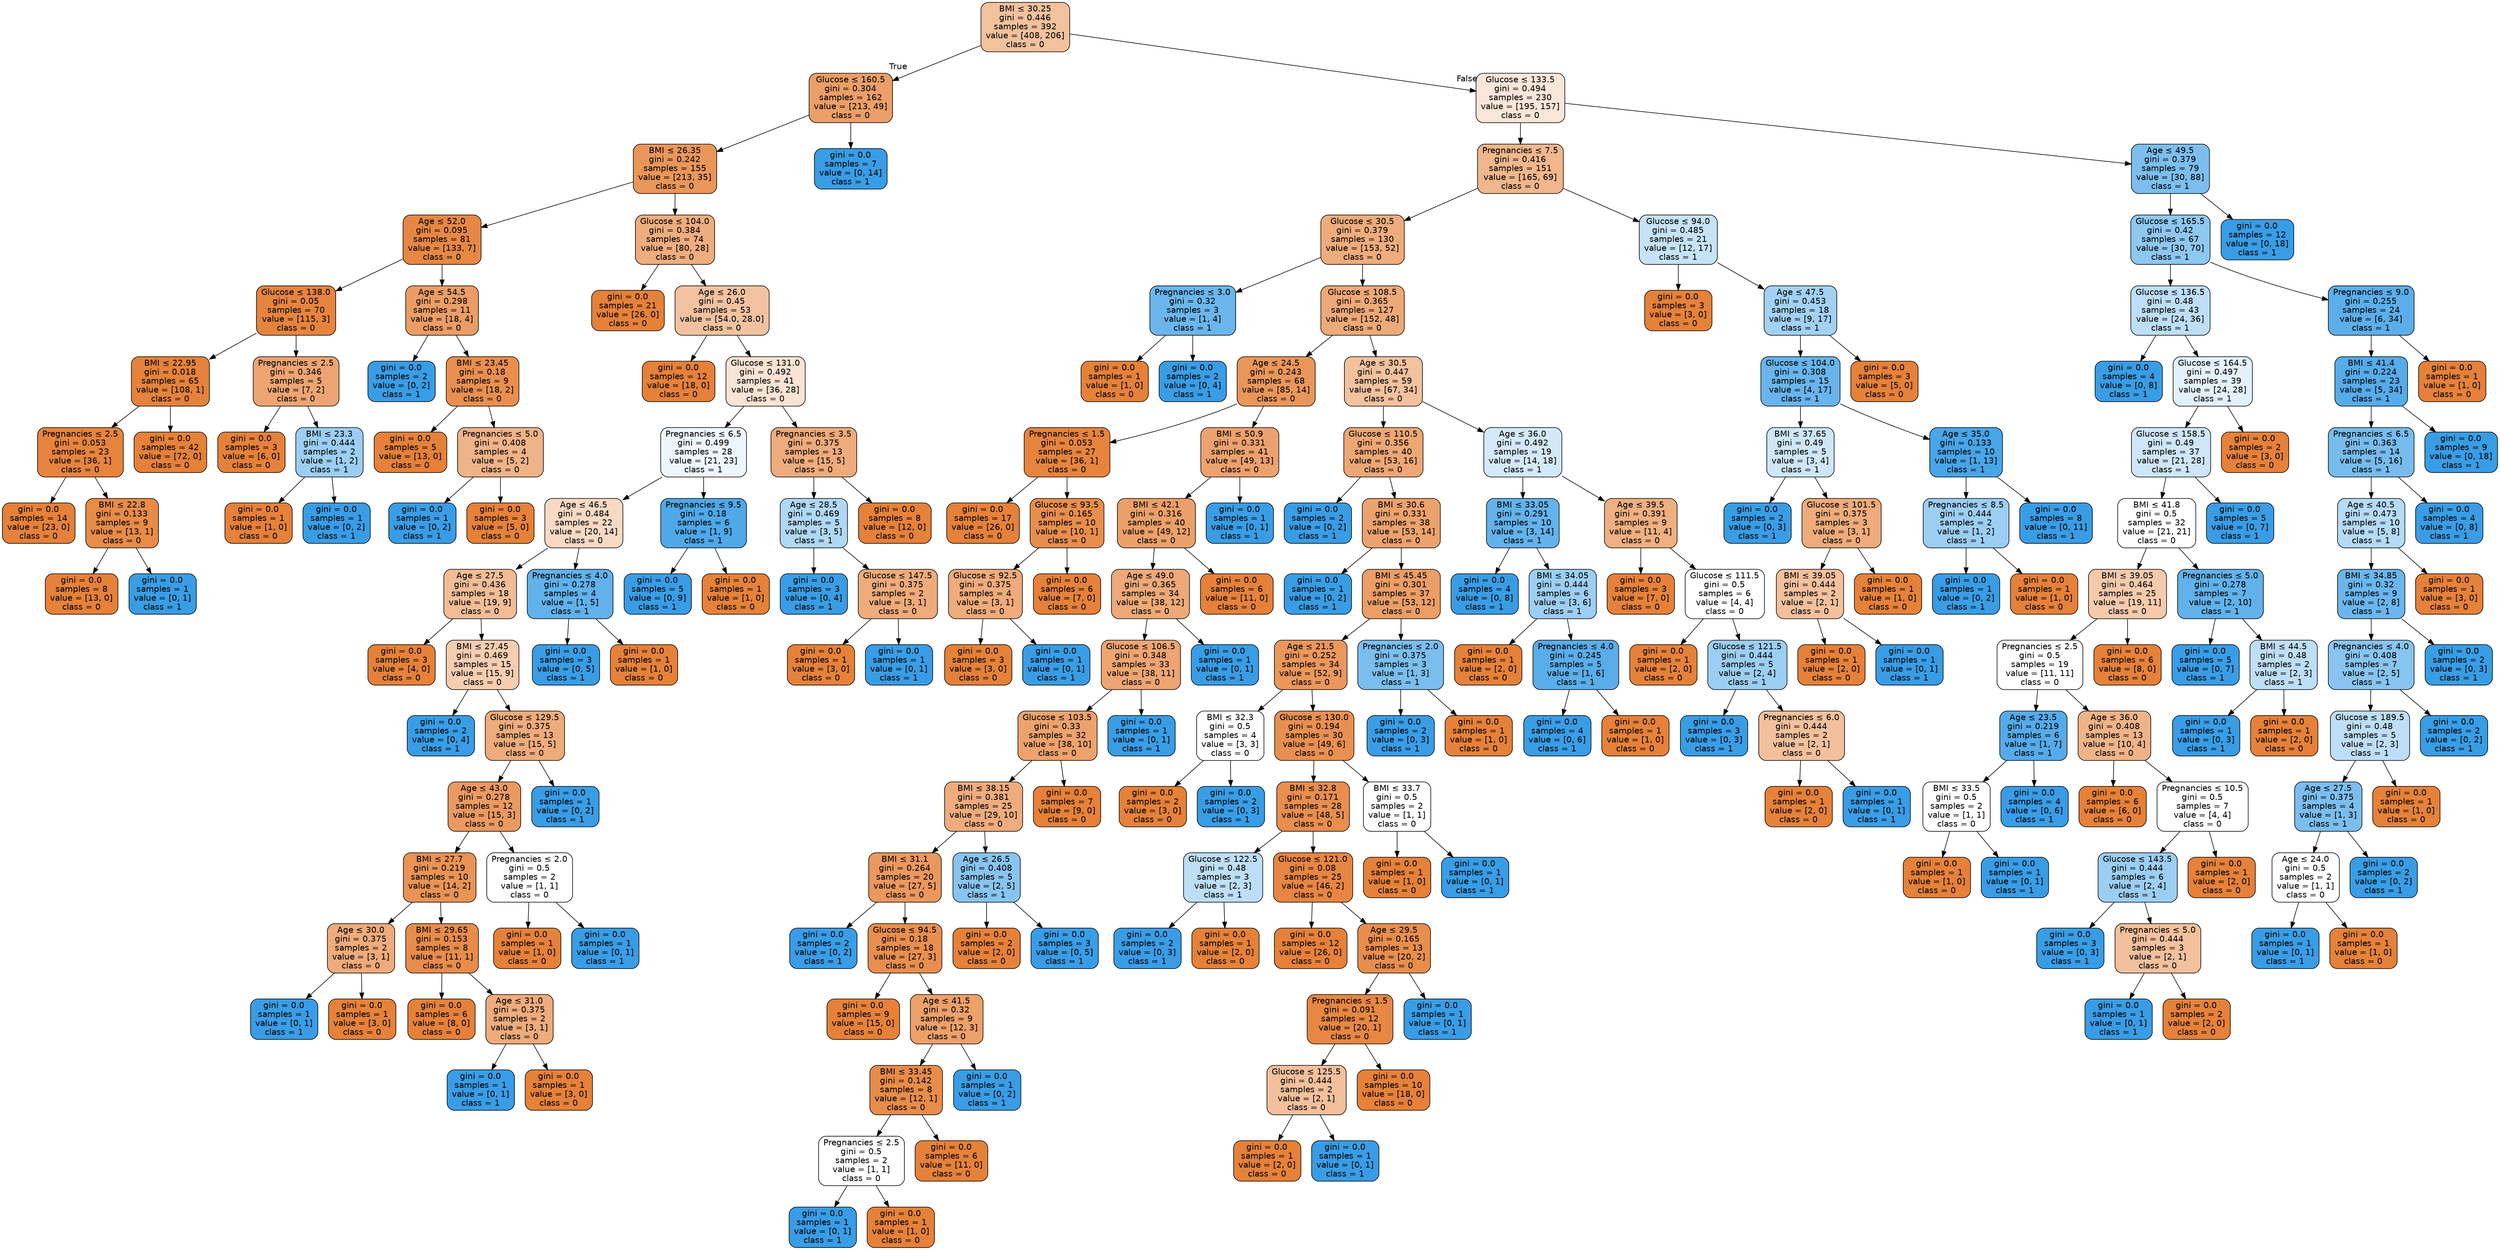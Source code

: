 digraph Tree {
node [shape=box, style="filled, rounded", color="black", fontname="helvetica"] ;
edge [fontname="helvetica"] ;
0 [label=<BMI &le; 30.25<br/>gini = 0.446<br/>samples = 392<br/>value = [408, 206]<br/>class = 0>, fillcolor="#f2c19d"] ;
1 [label=<Glucose &le; 160.5<br/>gini = 0.304<br/>samples = 162<br/>value = [213, 49]<br/>class = 0>, fillcolor="#eb9e67"] ;
0 -> 1 [labeldistance=2.5, labelangle=45, headlabel="True"] ;
2 [label=<BMI &le; 26.35<br/>gini = 0.242<br/>samples = 155<br/>value = [213, 35]<br/>class = 0>, fillcolor="#e9965a"] ;
1 -> 2 ;
3 [label=<Age &le; 52.0<br/>gini = 0.095<br/>samples = 81<br/>value = [133, 7]<br/>class = 0>, fillcolor="#e68843"] ;
2 -> 3 ;
4 [label=<Glucose &le; 138.0<br/>gini = 0.05<br/>samples = 70<br/>value = [115, 3]<br/>class = 0>, fillcolor="#e6843e"] ;
3 -> 4 ;
5 [label=<BMI &le; 22.95<br/>gini = 0.018<br/>samples = 65<br/>value = [108, 1]<br/>class = 0>, fillcolor="#e5823b"] ;
4 -> 5 ;
6 [label=<Pregnancies &le; 2.5<br/>gini = 0.053<br/>samples = 23<br/>value = [36, 1]<br/>class = 0>, fillcolor="#e6843e"] ;
5 -> 6 ;
7 [label=<gini = 0.0<br/>samples = 14<br/>value = [23, 0]<br/>class = 0>, fillcolor="#e58139"] ;
6 -> 7 ;
8 [label=<BMI &le; 22.8<br/>gini = 0.133<br/>samples = 9<br/>value = [13, 1]<br/>class = 0>, fillcolor="#e78b48"] ;
6 -> 8 ;
9 [label=<gini = 0.0<br/>samples = 8<br/>value = [13, 0]<br/>class = 0>, fillcolor="#e58139"] ;
8 -> 9 ;
10 [label=<gini = 0.0<br/>samples = 1<br/>value = [0, 1]<br/>class = 1>, fillcolor="#399de5"] ;
8 -> 10 ;
11 [label=<gini = 0.0<br/>samples = 42<br/>value = [72, 0]<br/>class = 0>, fillcolor="#e58139"] ;
5 -> 11 ;
12 [label=<Pregnancies &le; 2.5<br/>gini = 0.346<br/>samples = 5<br/>value = [7, 2]<br/>class = 0>, fillcolor="#eca572"] ;
4 -> 12 ;
13 [label=<gini = 0.0<br/>samples = 3<br/>value = [6, 0]<br/>class = 0>, fillcolor="#e58139"] ;
12 -> 13 ;
14 [label=<BMI &le; 23.3<br/>gini = 0.444<br/>samples = 2<br/>value = [1, 2]<br/>class = 1>, fillcolor="#9ccef2"] ;
12 -> 14 ;
15 [label=<gini = 0.0<br/>samples = 1<br/>value = [1, 0]<br/>class = 0>, fillcolor="#e58139"] ;
14 -> 15 ;
16 [label=<gini = 0.0<br/>samples = 1<br/>value = [0, 2]<br/>class = 1>, fillcolor="#399de5"] ;
14 -> 16 ;
17 [label=<Age &le; 54.5<br/>gini = 0.298<br/>samples = 11<br/>value = [18, 4]<br/>class = 0>, fillcolor="#eb9d65"] ;
3 -> 17 ;
18 [label=<gini = 0.0<br/>samples = 2<br/>value = [0, 2]<br/>class = 1>, fillcolor="#399de5"] ;
17 -> 18 ;
19 [label=<BMI &le; 23.45<br/>gini = 0.18<br/>samples = 9<br/>value = [18, 2]<br/>class = 0>, fillcolor="#e88f4f"] ;
17 -> 19 ;
20 [label=<gini = 0.0<br/>samples = 5<br/>value = [13, 0]<br/>class = 0>, fillcolor="#e58139"] ;
19 -> 20 ;
21 [label=<Pregnancies &le; 5.0<br/>gini = 0.408<br/>samples = 4<br/>value = [5, 2]<br/>class = 0>, fillcolor="#efb388"] ;
19 -> 21 ;
22 [label=<gini = 0.0<br/>samples = 1<br/>value = [0, 2]<br/>class = 1>, fillcolor="#399de5"] ;
21 -> 22 ;
23 [label=<gini = 0.0<br/>samples = 3<br/>value = [5, 0]<br/>class = 0>, fillcolor="#e58139"] ;
21 -> 23 ;
24 [label=<Glucose &le; 104.0<br/>gini = 0.384<br/>samples = 74<br/>value = [80, 28]<br/>class = 0>, fillcolor="#eead7e"] ;
2 -> 24 ;
25 [label=<gini = 0.0<br/>samples = 21<br/>value = [26, 0]<br/>class = 0>, fillcolor="#e58139"] ;
24 -> 25 ;
26 [label=<Age &le; 26.0<br/>gini = 0.45<br/>samples = 53<br/>value = [54.0, 28.0]<br/>class = 0>, fillcolor="#f2c2a0"] ;
24 -> 26 ;
27 [label=<gini = 0.0<br/>samples = 12<br/>value = [18, 0]<br/>class = 0>, fillcolor="#e58139"] ;
26 -> 27 ;
28 [label=<Glucose &le; 131.0<br/>gini = 0.492<br/>samples = 41<br/>value = [36, 28]<br/>class = 0>, fillcolor="#f9e3d3"] ;
26 -> 28 ;
29 [label=<Pregnancies &le; 6.5<br/>gini = 0.499<br/>samples = 28<br/>value = [21, 23]<br/>class = 1>, fillcolor="#eef6fd"] ;
28 -> 29 ;
30 [label=<Age &le; 46.5<br/>gini = 0.484<br/>samples = 22<br/>value = [20, 14]<br/>class = 0>, fillcolor="#f7d9c4"] ;
29 -> 30 ;
31 [label=<Age &le; 27.5<br/>gini = 0.436<br/>samples = 18<br/>value = [19, 9]<br/>class = 0>, fillcolor="#f1bd97"] ;
30 -> 31 ;
32 [label=<gini = 0.0<br/>samples = 3<br/>value = [4, 0]<br/>class = 0>, fillcolor="#e58139"] ;
31 -> 32 ;
33 [label=<BMI &le; 27.45<br/>gini = 0.469<br/>samples = 15<br/>value = [15, 9]<br/>class = 0>, fillcolor="#f5cdb0"] ;
31 -> 33 ;
34 [label=<gini = 0.0<br/>samples = 2<br/>value = [0, 4]<br/>class = 1>, fillcolor="#399de5"] ;
33 -> 34 ;
35 [label=<Glucose &le; 129.5<br/>gini = 0.375<br/>samples = 13<br/>value = [15, 5]<br/>class = 0>, fillcolor="#eeab7b"] ;
33 -> 35 ;
36 [label=<Age &le; 43.0<br/>gini = 0.278<br/>samples = 12<br/>value = [15, 3]<br/>class = 0>, fillcolor="#ea9a61"] ;
35 -> 36 ;
37 [label=<BMI &le; 27.7<br/>gini = 0.219<br/>samples = 10<br/>value = [14, 2]<br/>class = 0>, fillcolor="#e99355"] ;
36 -> 37 ;
38 [label=<Age &le; 30.0<br/>gini = 0.375<br/>samples = 2<br/>value = [3, 1]<br/>class = 0>, fillcolor="#eeab7b"] ;
37 -> 38 ;
39 [label=<gini = 0.0<br/>samples = 1<br/>value = [0, 1]<br/>class = 1>, fillcolor="#399de5"] ;
38 -> 39 ;
40 [label=<gini = 0.0<br/>samples = 1<br/>value = [3, 0]<br/>class = 0>, fillcolor="#e58139"] ;
38 -> 40 ;
41 [label=<BMI &le; 29.65<br/>gini = 0.153<br/>samples = 8<br/>value = [11, 1]<br/>class = 0>, fillcolor="#e78c4b"] ;
37 -> 41 ;
42 [label=<gini = 0.0<br/>samples = 6<br/>value = [8, 0]<br/>class = 0>, fillcolor="#e58139"] ;
41 -> 42 ;
43 [label=<Age &le; 31.0<br/>gini = 0.375<br/>samples = 2<br/>value = [3, 1]<br/>class = 0>, fillcolor="#eeab7b"] ;
41 -> 43 ;
44 [label=<gini = 0.0<br/>samples = 1<br/>value = [0, 1]<br/>class = 1>, fillcolor="#399de5"] ;
43 -> 44 ;
45 [label=<gini = 0.0<br/>samples = 1<br/>value = [3, 0]<br/>class = 0>, fillcolor="#e58139"] ;
43 -> 45 ;
46 [label=<Pregnancies &le; 2.0<br/>gini = 0.5<br/>samples = 2<br/>value = [1, 1]<br/>class = 0>, fillcolor="#ffffff"] ;
36 -> 46 ;
47 [label=<gini = 0.0<br/>samples = 1<br/>value = [1, 0]<br/>class = 0>, fillcolor="#e58139"] ;
46 -> 47 ;
48 [label=<gini = 0.0<br/>samples = 1<br/>value = [0, 1]<br/>class = 1>, fillcolor="#399de5"] ;
46 -> 48 ;
49 [label=<gini = 0.0<br/>samples = 1<br/>value = [0, 2]<br/>class = 1>, fillcolor="#399de5"] ;
35 -> 49 ;
50 [label=<Pregnancies &le; 4.0<br/>gini = 0.278<br/>samples = 4<br/>value = [1, 5]<br/>class = 1>, fillcolor="#61b1ea"] ;
30 -> 50 ;
51 [label=<gini = 0.0<br/>samples = 3<br/>value = [0, 5]<br/>class = 1>, fillcolor="#399de5"] ;
50 -> 51 ;
52 [label=<gini = 0.0<br/>samples = 1<br/>value = [1, 0]<br/>class = 0>, fillcolor="#e58139"] ;
50 -> 52 ;
53 [label=<Pregnancies &le; 9.5<br/>gini = 0.18<br/>samples = 6<br/>value = [1, 9]<br/>class = 1>, fillcolor="#4fa8e8"] ;
29 -> 53 ;
54 [label=<gini = 0.0<br/>samples = 5<br/>value = [0, 9]<br/>class = 1>, fillcolor="#399de5"] ;
53 -> 54 ;
55 [label=<gini = 0.0<br/>samples = 1<br/>value = [1, 0]<br/>class = 0>, fillcolor="#e58139"] ;
53 -> 55 ;
56 [label=<Pregnancies &le; 3.5<br/>gini = 0.375<br/>samples = 13<br/>value = [15, 5]<br/>class = 0>, fillcolor="#eeab7b"] ;
28 -> 56 ;
57 [label=<Age &le; 28.5<br/>gini = 0.469<br/>samples = 5<br/>value = [3, 5]<br/>class = 1>, fillcolor="#b0d8f5"] ;
56 -> 57 ;
58 [label=<gini = 0.0<br/>samples = 3<br/>value = [0, 4]<br/>class = 1>, fillcolor="#399de5"] ;
57 -> 58 ;
59 [label=<Glucose &le; 147.5<br/>gini = 0.375<br/>samples = 2<br/>value = [3, 1]<br/>class = 0>, fillcolor="#eeab7b"] ;
57 -> 59 ;
60 [label=<gini = 0.0<br/>samples = 1<br/>value = [3, 0]<br/>class = 0>, fillcolor="#e58139"] ;
59 -> 60 ;
61 [label=<gini = 0.0<br/>samples = 1<br/>value = [0, 1]<br/>class = 1>, fillcolor="#399de5"] ;
59 -> 61 ;
62 [label=<gini = 0.0<br/>samples = 8<br/>value = [12, 0]<br/>class = 0>, fillcolor="#e58139"] ;
56 -> 62 ;
63 [label=<gini = 0.0<br/>samples = 7<br/>value = [0, 14]<br/>class = 1>, fillcolor="#399de5"] ;
1 -> 63 ;
64 [label=<Glucose &le; 133.5<br/>gini = 0.494<br/>samples = 230<br/>value = [195, 157]<br/>class = 0>, fillcolor="#fae6d8"] ;
0 -> 64 [labeldistance=2.5, labelangle=-45, headlabel="False"] ;
65 [label=<Pregnancies &le; 7.5<br/>gini = 0.416<br/>samples = 151<br/>value = [165, 69]<br/>class = 0>, fillcolor="#f0b68c"] ;
64 -> 65 ;
66 [label=<Glucose &le; 30.5<br/>gini = 0.379<br/>samples = 130<br/>value = [153, 52]<br/>class = 0>, fillcolor="#eeac7c"] ;
65 -> 66 ;
67 [label=<Pregnancies &le; 3.0<br/>gini = 0.32<br/>samples = 3<br/>value = [1, 4]<br/>class = 1>, fillcolor="#6ab6ec"] ;
66 -> 67 ;
68 [label=<gini = 0.0<br/>samples = 1<br/>value = [1, 0]<br/>class = 0>, fillcolor="#e58139"] ;
67 -> 68 ;
69 [label=<gini = 0.0<br/>samples = 2<br/>value = [0, 4]<br/>class = 1>, fillcolor="#399de5"] ;
67 -> 69 ;
70 [label=<Glucose &le; 108.5<br/>gini = 0.365<br/>samples = 127<br/>value = [152, 48]<br/>class = 0>, fillcolor="#eda978"] ;
66 -> 70 ;
71 [label=<Age &le; 24.5<br/>gini = 0.243<br/>samples = 68<br/>value = [85, 14]<br/>class = 0>, fillcolor="#e9965a"] ;
70 -> 71 ;
72 [label=<Pregnancies &le; 1.5<br/>gini = 0.053<br/>samples = 27<br/>value = [36, 1]<br/>class = 0>, fillcolor="#e6843e"] ;
71 -> 72 ;
73 [label=<gini = 0.0<br/>samples = 17<br/>value = [26, 0]<br/>class = 0>, fillcolor="#e58139"] ;
72 -> 73 ;
74 [label=<Glucose &le; 93.5<br/>gini = 0.165<br/>samples = 10<br/>value = [10, 1]<br/>class = 0>, fillcolor="#e88e4d"] ;
72 -> 74 ;
75 [label=<Glucose &le; 92.5<br/>gini = 0.375<br/>samples = 4<br/>value = [3, 1]<br/>class = 0>, fillcolor="#eeab7b"] ;
74 -> 75 ;
76 [label=<gini = 0.0<br/>samples = 3<br/>value = [3, 0]<br/>class = 0>, fillcolor="#e58139"] ;
75 -> 76 ;
77 [label=<gini = 0.0<br/>samples = 1<br/>value = [0, 1]<br/>class = 1>, fillcolor="#399de5"] ;
75 -> 77 ;
78 [label=<gini = 0.0<br/>samples = 6<br/>value = [7, 0]<br/>class = 0>, fillcolor="#e58139"] ;
74 -> 78 ;
79 [label=<BMI &le; 50.9<br/>gini = 0.331<br/>samples = 41<br/>value = [49, 13]<br/>class = 0>, fillcolor="#eca26e"] ;
71 -> 79 ;
80 [label=<BMI &le; 42.1<br/>gini = 0.316<br/>samples = 40<br/>value = [49, 12]<br/>class = 0>, fillcolor="#eba069"] ;
79 -> 80 ;
81 [label=<Age &le; 49.0<br/>gini = 0.365<br/>samples = 34<br/>value = [38, 12]<br/>class = 0>, fillcolor="#eda978"] ;
80 -> 81 ;
82 [label=<Glucose &le; 106.5<br/>gini = 0.348<br/>samples = 33<br/>value = [38, 11]<br/>class = 0>, fillcolor="#eda572"] ;
81 -> 82 ;
83 [label=<Glucose &le; 103.5<br/>gini = 0.33<br/>samples = 32<br/>value = [38, 10]<br/>class = 0>, fillcolor="#eca26d"] ;
82 -> 83 ;
84 [label=<BMI &le; 38.15<br/>gini = 0.381<br/>samples = 25<br/>value = [29, 10]<br/>class = 0>, fillcolor="#eeac7d"] ;
83 -> 84 ;
85 [label=<BMI &le; 31.1<br/>gini = 0.264<br/>samples = 20<br/>value = [27, 5]<br/>class = 0>, fillcolor="#ea985e"] ;
84 -> 85 ;
86 [label=<gini = 0.0<br/>samples = 2<br/>value = [0, 2]<br/>class = 1>, fillcolor="#399de5"] ;
85 -> 86 ;
87 [label=<Glucose &le; 94.5<br/>gini = 0.18<br/>samples = 18<br/>value = [27, 3]<br/>class = 0>, fillcolor="#e88f4f"] ;
85 -> 87 ;
88 [label=<gini = 0.0<br/>samples = 9<br/>value = [15, 0]<br/>class = 0>, fillcolor="#e58139"] ;
87 -> 88 ;
89 [label=<Age &le; 41.5<br/>gini = 0.32<br/>samples = 9<br/>value = [12, 3]<br/>class = 0>, fillcolor="#eca06a"] ;
87 -> 89 ;
90 [label=<BMI &le; 33.45<br/>gini = 0.142<br/>samples = 8<br/>value = [12, 1]<br/>class = 0>, fillcolor="#e78c49"] ;
89 -> 90 ;
91 [label=<Pregnancies &le; 2.5<br/>gini = 0.5<br/>samples = 2<br/>value = [1, 1]<br/>class = 0>, fillcolor="#ffffff"] ;
90 -> 91 ;
92 [label=<gini = 0.0<br/>samples = 1<br/>value = [0, 1]<br/>class = 1>, fillcolor="#399de5"] ;
91 -> 92 ;
93 [label=<gini = 0.0<br/>samples = 1<br/>value = [1, 0]<br/>class = 0>, fillcolor="#e58139"] ;
91 -> 93 ;
94 [label=<gini = 0.0<br/>samples = 6<br/>value = [11, 0]<br/>class = 0>, fillcolor="#e58139"] ;
90 -> 94 ;
95 [label=<gini = 0.0<br/>samples = 1<br/>value = [0, 2]<br/>class = 1>, fillcolor="#399de5"] ;
89 -> 95 ;
96 [label=<Age &le; 26.5<br/>gini = 0.408<br/>samples = 5<br/>value = [2, 5]<br/>class = 1>, fillcolor="#88c4ef"] ;
84 -> 96 ;
97 [label=<gini = 0.0<br/>samples = 2<br/>value = [2, 0]<br/>class = 0>, fillcolor="#e58139"] ;
96 -> 97 ;
98 [label=<gini = 0.0<br/>samples = 3<br/>value = [0, 5]<br/>class = 1>, fillcolor="#399de5"] ;
96 -> 98 ;
99 [label=<gini = 0.0<br/>samples = 7<br/>value = [9, 0]<br/>class = 0>, fillcolor="#e58139"] ;
83 -> 99 ;
100 [label=<gini = 0.0<br/>samples = 1<br/>value = [0, 1]<br/>class = 1>, fillcolor="#399de5"] ;
82 -> 100 ;
101 [label=<gini = 0.0<br/>samples = 1<br/>value = [0, 1]<br/>class = 1>, fillcolor="#399de5"] ;
81 -> 101 ;
102 [label=<gini = 0.0<br/>samples = 6<br/>value = [11, 0]<br/>class = 0>, fillcolor="#e58139"] ;
80 -> 102 ;
103 [label=<gini = 0.0<br/>samples = 1<br/>value = [0, 1]<br/>class = 1>, fillcolor="#399de5"] ;
79 -> 103 ;
104 [label=<Age &le; 30.5<br/>gini = 0.447<br/>samples = 59<br/>value = [67, 34]<br/>class = 0>, fillcolor="#f2c19d"] ;
70 -> 104 ;
105 [label=<Glucose &le; 110.5<br/>gini = 0.356<br/>samples = 40<br/>value = [53, 16]<br/>class = 0>, fillcolor="#eda775"] ;
104 -> 105 ;
106 [label=<gini = 0.0<br/>samples = 2<br/>value = [0, 2]<br/>class = 1>, fillcolor="#399de5"] ;
105 -> 106 ;
107 [label=<BMI &le; 30.6<br/>gini = 0.331<br/>samples = 38<br/>value = [53, 14]<br/>class = 0>, fillcolor="#eca26d"] ;
105 -> 107 ;
108 [label=<gini = 0.0<br/>samples = 1<br/>value = [0, 2]<br/>class = 1>, fillcolor="#399de5"] ;
107 -> 108 ;
109 [label=<BMI &le; 45.45<br/>gini = 0.301<br/>samples = 37<br/>value = [53, 12]<br/>class = 0>, fillcolor="#eb9e66"] ;
107 -> 109 ;
110 [label=<Age &le; 21.5<br/>gini = 0.252<br/>samples = 34<br/>value = [52, 9]<br/>class = 0>, fillcolor="#ea975b"] ;
109 -> 110 ;
111 [label=<BMI &le; 32.3<br/>gini = 0.5<br/>samples = 4<br/>value = [3, 3]<br/>class = 0>, fillcolor="#ffffff"] ;
110 -> 111 ;
112 [label=<gini = 0.0<br/>samples = 2<br/>value = [3, 0]<br/>class = 0>, fillcolor="#e58139"] ;
111 -> 112 ;
113 [label=<gini = 0.0<br/>samples = 2<br/>value = [0, 3]<br/>class = 1>, fillcolor="#399de5"] ;
111 -> 113 ;
114 [label=<Glucose &le; 130.0<br/>gini = 0.194<br/>samples = 30<br/>value = [49, 6]<br/>class = 0>, fillcolor="#e89051"] ;
110 -> 114 ;
115 [label=<BMI &le; 32.8<br/>gini = 0.171<br/>samples = 28<br/>value = [48, 5]<br/>class = 0>, fillcolor="#e88e4e"] ;
114 -> 115 ;
116 [label=<Glucose &le; 122.5<br/>gini = 0.48<br/>samples = 3<br/>value = [2, 3]<br/>class = 1>, fillcolor="#bddef6"] ;
115 -> 116 ;
117 [label=<gini = 0.0<br/>samples = 2<br/>value = [0, 3]<br/>class = 1>, fillcolor="#399de5"] ;
116 -> 117 ;
118 [label=<gini = 0.0<br/>samples = 1<br/>value = [2, 0]<br/>class = 0>, fillcolor="#e58139"] ;
116 -> 118 ;
119 [label=<Glucose &le; 121.0<br/>gini = 0.08<br/>samples = 25<br/>value = [46, 2]<br/>class = 0>, fillcolor="#e68642"] ;
115 -> 119 ;
120 [label=<gini = 0.0<br/>samples = 12<br/>value = [26, 0]<br/>class = 0>, fillcolor="#e58139"] ;
119 -> 120 ;
121 [label=<Age &le; 29.5<br/>gini = 0.165<br/>samples = 13<br/>value = [20, 2]<br/>class = 0>, fillcolor="#e88e4d"] ;
119 -> 121 ;
122 [label=<Pregnancies &le; 1.5<br/>gini = 0.091<br/>samples = 12<br/>value = [20, 1]<br/>class = 0>, fillcolor="#e68743"] ;
121 -> 122 ;
123 [label=<Glucose &le; 125.5<br/>gini = 0.444<br/>samples = 2<br/>value = [2, 1]<br/>class = 0>, fillcolor="#f2c09c"] ;
122 -> 123 ;
124 [label=<gini = 0.0<br/>samples = 1<br/>value = [2, 0]<br/>class = 0>, fillcolor="#e58139"] ;
123 -> 124 ;
125 [label=<gini = 0.0<br/>samples = 1<br/>value = [0, 1]<br/>class = 1>, fillcolor="#399de5"] ;
123 -> 125 ;
126 [label=<gini = 0.0<br/>samples = 10<br/>value = [18, 0]<br/>class = 0>, fillcolor="#e58139"] ;
122 -> 126 ;
127 [label=<gini = 0.0<br/>samples = 1<br/>value = [0, 1]<br/>class = 1>, fillcolor="#399de5"] ;
121 -> 127 ;
128 [label=<BMI &le; 33.7<br/>gini = 0.5<br/>samples = 2<br/>value = [1, 1]<br/>class = 0>, fillcolor="#ffffff"] ;
114 -> 128 ;
129 [label=<gini = 0.0<br/>samples = 1<br/>value = [1, 0]<br/>class = 0>, fillcolor="#e58139"] ;
128 -> 129 ;
130 [label=<gini = 0.0<br/>samples = 1<br/>value = [0, 1]<br/>class = 1>, fillcolor="#399de5"] ;
128 -> 130 ;
131 [label=<Pregnancies &le; 2.0<br/>gini = 0.375<br/>samples = 3<br/>value = [1, 3]<br/>class = 1>, fillcolor="#7bbeee"] ;
109 -> 131 ;
132 [label=<gini = 0.0<br/>samples = 2<br/>value = [0, 3]<br/>class = 1>, fillcolor="#399de5"] ;
131 -> 132 ;
133 [label=<gini = 0.0<br/>samples = 1<br/>value = [1, 0]<br/>class = 0>, fillcolor="#e58139"] ;
131 -> 133 ;
134 [label=<Age &le; 36.0<br/>gini = 0.492<br/>samples = 19<br/>value = [14, 18]<br/>class = 1>, fillcolor="#d3e9f9"] ;
104 -> 134 ;
135 [label=<BMI &le; 33.05<br/>gini = 0.291<br/>samples = 10<br/>value = [3, 14]<br/>class = 1>, fillcolor="#63b2eb"] ;
134 -> 135 ;
136 [label=<gini = 0.0<br/>samples = 4<br/>value = [0, 8]<br/>class = 1>, fillcolor="#399de5"] ;
135 -> 136 ;
137 [label=<BMI &le; 34.05<br/>gini = 0.444<br/>samples = 6<br/>value = [3, 6]<br/>class = 1>, fillcolor="#9ccef2"] ;
135 -> 137 ;
138 [label=<gini = 0.0<br/>samples = 1<br/>value = [2, 0]<br/>class = 0>, fillcolor="#e58139"] ;
137 -> 138 ;
139 [label=<Pregnancies &le; 4.0<br/>gini = 0.245<br/>samples = 5<br/>value = [1, 6]<br/>class = 1>, fillcolor="#5aade9"] ;
137 -> 139 ;
140 [label=<gini = 0.0<br/>samples = 4<br/>value = [0, 6]<br/>class = 1>, fillcolor="#399de5"] ;
139 -> 140 ;
141 [label=<gini = 0.0<br/>samples = 1<br/>value = [1, 0]<br/>class = 0>, fillcolor="#e58139"] ;
139 -> 141 ;
142 [label=<Age &le; 39.5<br/>gini = 0.391<br/>samples = 9<br/>value = [11, 4]<br/>class = 0>, fillcolor="#eeaf81"] ;
134 -> 142 ;
143 [label=<gini = 0.0<br/>samples = 3<br/>value = [7, 0]<br/>class = 0>, fillcolor="#e58139"] ;
142 -> 143 ;
144 [label=<Glucose &le; 111.5<br/>gini = 0.5<br/>samples = 6<br/>value = [4, 4]<br/>class = 0>, fillcolor="#ffffff"] ;
142 -> 144 ;
145 [label=<gini = 0.0<br/>samples = 1<br/>value = [2, 0]<br/>class = 0>, fillcolor="#e58139"] ;
144 -> 145 ;
146 [label=<Glucose &le; 121.5<br/>gini = 0.444<br/>samples = 5<br/>value = [2, 4]<br/>class = 1>, fillcolor="#9ccef2"] ;
144 -> 146 ;
147 [label=<gini = 0.0<br/>samples = 3<br/>value = [0, 3]<br/>class = 1>, fillcolor="#399de5"] ;
146 -> 147 ;
148 [label=<Pregnancies &le; 6.0<br/>gini = 0.444<br/>samples = 2<br/>value = [2, 1]<br/>class = 0>, fillcolor="#f2c09c"] ;
146 -> 148 ;
149 [label=<gini = 0.0<br/>samples = 1<br/>value = [2, 0]<br/>class = 0>, fillcolor="#e58139"] ;
148 -> 149 ;
150 [label=<gini = 0.0<br/>samples = 1<br/>value = [0, 1]<br/>class = 1>, fillcolor="#399de5"] ;
148 -> 150 ;
151 [label=<Glucose &le; 94.0<br/>gini = 0.485<br/>samples = 21<br/>value = [12, 17]<br/>class = 1>, fillcolor="#c5e2f7"] ;
65 -> 151 ;
152 [label=<gini = 0.0<br/>samples = 3<br/>value = [3, 0]<br/>class = 0>, fillcolor="#e58139"] ;
151 -> 152 ;
153 [label=<Age &le; 47.5<br/>gini = 0.453<br/>samples = 18<br/>value = [9, 17]<br/>class = 1>, fillcolor="#a2d1f3"] ;
151 -> 153 ;
154 [label=<Glucose &le; 104.0<br/>gini = 0.308<br/>samples = 15<br/>value = [4, 17]<br/>class = 1>, fillcolor="#68b4eb"] ;
153 -> 154 ;
155 [label=<BMI &le; 37.65<br/>gini = 0.49<br/>samples = 5<br/>value = [3, 4]<br/>class = 1>, fillcolor="#cee6f8"] ;
154 -> 155 ;
156 [label=<gini = 0.0<br/>samples = 2<br/>value = [0, 3]<br/>class = 1>, fillcolor="#399de5"] ;
155 -> 156 ;
157 [label=<Glucose &le; 101.5<br/>gini = 0.375<br/>samples = 3<br/>value = [3, 1]<br/>class = 0>, fillcolor="#eeab7b"] ;
155 -> 157 ;
158 [label=<BMI &le; 39.05<br/>gini = 0.444<br/>samples = 2<br/>value = [2, 1]<br/>class = 0>, fillcolor="#f2c09c"] ;
157 -> 158 ;
159 [label=<gini = 0.0<br/>samples = 1<br/>value = [2, 0]<br/>class = 0>, fillcolor="#e58139"] ;
158 -> 159 ;
160 [label=<gini = 0.0<br/>samples = 1<br/>value = [0, 1]<br/>class = 1>, fillcolor="#399de5"] ;
158 -> 160 ;
161 [label=<gini = 0.0<br/>samples = 1<br/>value = [1, 0]<br/>class = 0>, fillcolor="#e58139"] ;
157 -> 161 ;
162 [label=<Age &le; 35.0<br/>gini = 0.133<br/>samples = 10<br/>value = [1, 13]<br/>class = 1>, fillcolor="#48a5e7"] ;
154 -> 162 ;
163 [label=<Pregnancies &le; 8.5<br/>gini = 0.444<br/>samples = 2<br/>value = [1, 2]<br/>class = 1>, fillcolor="#9ccef2"] ;
162 -> 163 ;
164 [label=<gini = 0.0<br/>samples = 1<br/>value = [0, 2]<br/>class = 1>, fillcolor="#399de5"] ;
163 -> 164 ;
165 [label=<gini = 0.0<br/>samples = 1<br/>value = [1, 0]<br/>class = 0>, fillcolor="#e58139"] ;
163 -> 165 ;
166 [label=<gini = 0.0<br/>samples = 8<br/>value = [0, 11]<br/>class = 1>, fillcolor="#399de5"] ;
162 -> 166 ;
167 [label=<gini = 0.0<br/>samples = 3<br/>value = [5, 0]<br/>class = 0>, fillcolor="#e58139"] ;
153 -> 167 ;
168 [label=<Age &le; 49.5<br/>gini = 0.379<br/>samples = 79<br/>value = [30, 88]<br/>class = 1>, fillcolor="#7cbeee"] ;
64 -> 168 ;
169 [label=<Glucose &le; 165.5<br/>gini = 0.42<br/>samples = 67<br/>value = [30, 70]<br/>class = 1>, fillcolor="#8ec7f0"] ;
168 -> 169 ;
170 [label=<Glucose &le; 136.5<br/>gini = 0.48<br/>samples = 43<br/>value = [24, 36]<br/>class = 1>, fillcolor="#bddef6"] ;
169 -> 170 ;
171 [label=<gini = 0.0<br/>samples = 4<br/>value = [0, 8]<br/>class = 1>, fillcolor="#399de5"] ;
170 -> 171 ;
172 [label=<Glucose &le; 164.5<br/>gini = 0.497<br/>samples = 39<br/>value = [24, 28]<br/>class = 1>, fillcolor="#e3f1fb"] ;
170 -> 172 ;
173 [label=<Glucose &le; 158.5<br/>gini = 0.49<br/>samples = 37<br/>value = [21, 28]<br/>class = 1>, fillcolor="#cee6f8"] ;
172 -> 173 ;
174 [label=<BMI &le; 41.8<br/>gini = 0.5<br/>samples = 32<br/>value = [21, 21]<br/>class = 0>, fillcolor="#ffffff"] ;
173 -> 174 ;
175 [label=<BMI &le; 39.05<br/>gini = 0.464<br/>samples = 25<br/>value = [19, 11]<br/>class = 0>, fillcolor="#f4caac"] ;
174 -> 175 ;
176 [label=<Pregnancies &le; 2.5<br/>gini = 0.5<br/>samples = 19<br/>value = [11, 11]<br/>class = 0>, fillcolor="#ffffff"] ;
175 -> 176 ;
177 [label=<Age &le; 23.5<br/>gini = 0.219<br/>samples = 6<br/>value = [1, 7]<br/>class = 1>, fillcolor="#55abe9"] ;
176 -> 177 ;
178 [label=<BMI &le; 33.5<br/>gini = 0.5<br/>samples = 2<br/>value = [1, 1]<br/>class = 0>, fillcolor="#ffffff"] ;
177 -> 178 ;
179 [label=<gini = 0.0<br/>samples = 1<br/>value = [1, 0]<br/>class = 0>, fillcolor="#e58139"] ;
178 -> 179 ;
180 [label=<gini = 0.0<br/>samples = 1<br/>value = [0, 1]<br/>class = 1>, fillcolor="#399de5"] ;
178 -> 180 ;
181 [label=<gini = 0.0<br/>samples = 4<br/>value = [0, 6]<br/>class = 1>, fillcolor="#399de5"] ;
177 -> 181 ;
182 [label=<Age &le; 36.0<br/>gini = 0.408<br/>samples = 13<br/>value = [10, 4]<br/>class = 0>, fillcolor="#efb388"] ;
176 -> 182 ;
183 [label=<gini = 0.0<br/>samples = 6<br/>value = [6, 0]<br/>class = 0>, fillcolor="#e58139"] ;
182 -> 183 ;
184 [label=<Pregnancies &le; 10.5<br/>gini = 0.5<br/>samples = 7<br/>value = [4, 4]<br/>class = 0>, fillcolor="#ffffff"] ;
182 -> 184 ;
185 [label=<Glucose &le; 143.5<br/>gini = 0.444<br/>samples = 6<br/>value = [2, 4]<br/>class = 1>, fillcolor="#9ccef2"] ;
184 -> 185 ;
186 [label=<gini = 0.0<br/>samples = 3<br/>value = [0, 3]<br/>class = 1>, fillcolor="#399de5"] ;
185 -> 186 ;
187 [label=<Pregnancies &le; 5.0<br/>gini = 0.444<br/>samples = 3<br/>value = [2, 1]<br/>class = 0>, fillcolor="#f2c09c"] ;
185 -> 187 ;
188 [label=<gini = 0.0<br/>samples = 1<br/>value = [0, 1]<br/>class = 1>, fillcolor="#399de5"] ;
187 -> 188 ;
189 [label=<gini = 0.0<br/>samples = 2<br/>value = [2, 0]<br/>class = 0>, fillcolor="#e58139"] ;
187 -> 189 ;
190 [label=<gini = 0.0<br/>samples = 1<br/>value = [2, 0]<br/>class = 0>, fillcolor="#e58139"] ;
184 -> 190 ;
191 [label=<gini = 0.0<br/>samples = 6<br/>value = [8, 0]<br/>class = 0>, fillcolor="#e58139"] ;
175 -> 191 ;
192 [label=<Pregnancies &le; 5.0<br/>gini = 0.278<br/>samples = 7<br/>value = [2, 10]<br/>class = 1>, fillcolor="#61b1ea"] ;
174 -> 192 ;
193 [label=<gini = 0.0<br/>samples = 5<br/>value = [0, 7]<br/>class = 1>, fillcolor="#399de5"] ;
192 -> 193 ;
194 [label=<BMI &le; 44.5<br/>gini = 0.48<br/>samples = 2<br/>value = [2, 3]<br/>class = 1>, fillcolor="#bddef6"] ;
192 -> 194 ;
195 [label=<gini = 0.0<br/>samples = 1<br/>value = [0, 3]<br/>class = 1>, fillcolor="#399de5"] ;
194 -> 195 ;
196 [label=<gini = 0.0<br/>samples = 1<br/>value = [2, 0]<br/>class = 0>, fillcolor="#e58139"] ;
194 -> 196 ;
197 [label=<gini = 0.0<br/>samples = 5<br/>value = [0, 7]<br/>class = 1>, fillcolor="#399de5"] ;
173 -> 197 ;
198 [label=<gini = 0.0<br/>samples = 2<br/>value = [3, 0]<br/>class = 0>, fillcolor="#e58139"] ;
172 -> 198 ;
199 [label=<Pregnancies &le; 9.0<br/>gini = 0.255<br/>samples = 24<br/>value = [6, 34]<br/>class = 1>, fillcolor="#5caeea"] ;
169 -> 199 ;
200 [label=<BMI &le; 41.4<br/>gini = 0.224<br/>samples = 23<br/>value = [5, 34]<br/>class = 1>, fillcolor="#56abe9"] ;
199 -> 200 ;
201 [label=<Pregnancies &le; 6.5<br/>gini = 0.363<br/>samples = 14<br/>value = [5, 16]<br/>class = 1>, fillcolor="#77bced"] ;
200 -> 201 ;
202 [label=<Age &le; 40.5<br/>gini = 0.473<br/>samples = 10<br/>value = [5, 8]<br/>class = 1>, fillcolor="#b5daf5"] ;
201 -> 202 ;
203 [label=<BMI &le; 34.85<br/>gini = 0.32<br/>samples = 9<br/>value = [2, 8]<br/>class = 1>, fillcolor="#6ab6ec"] ;
202 -> 203 ;
204 [label=<Pregnancies &le; 4.0<br/>gini = 0.408<br/>samples = 7<br/>value = [2, 5]<br/>class = 1>, fillcolor="#88c4ef"] ;
203 -> 204 ;
205 [label=<Glucose &le; 189.5<br/>gini = 0.48<br/>samples = 5<br/>value = [2, 3]<br/>class = 1>, fillcolor="#bddef6"] ;
204 -> 205 ;
206 [label=<Age &le; 27.5<br/>gini = 0.375<br/>samples = 4<br/>value = [1, 3]<br/>class = 1>, fillcolor="#7bbeee"] ;
205 -> 206 ;
207 [label=<Age &le; 24.0<br/>gini = 0.5<br/>samples = 2<br/>value = [1, 1]<br/>class = 0>, fillcolor="#ffffff"] ;
206 -> 207 ;
208 [label=<gini = 0.0<br/>samples = 1<br/>value = [0, 1]<br/>class = 1>, fillcolor="#399de5"] ;
207 -> 208 ;
209 [label=<gini = 0.0<br/>samples = 1<br/>value = [1, 0]<br/>class = 0>, fillcolor="#e58139"] ;
207 -> 209 ;
210 [label=<gini = 0.0<br/>samples = 2<br/>value = [0, 2]<br/>class = 1>, fillcolor="#399de5"] ;
206 -> 210 ;
211 [label=<gini = 0.0<br/>samples = 1<br/>value = [1, 0]<br/>class = 0>, fillcolor="#e58139"] ;
205 -> 211 ;
212 [label=<gini = 0.0<br/>samples = 2<br/>value = [0, 2]<br/>class = 1>, fillcolor="#399de5"] ;
204 -> 212 ;
213 [label=<gini = 0.0<br/>samples = 2<br/>value = [0, 3]<br/>class = 1>, fillcolor="#399de5"] ;
203 -> 213 ;
214 [label=<gini = 0.0<br/>samples = 1<br/>value = [3, 0]<br/>class = 0>, fillcolor="#e58139"] ;
202 -> 214 ;
215 [label=<gini = 0.0<br/>samples = 4<br/>value = [0, 8]<br/>class = 1>, fillcolor="#399de5"] ;
201 -> 215 ;
216 [label=<gini = 0.0<br/>samples = 9<br/>value = [0, 18]<br/>class = 1>, fillcolor="#399de5"] ;
200 -> 216 ;
217 [label=<gini = 0.0<br/>samples = 1<br/>value = [1, 0]<br/>class = 0>, fillcolor="#e58139"] ;
199 -> 217 ;
218 [label=<gini = 0.0<br/>samples = 12<br/>value = [0, 18]<br/>class = 1>, fillcolor="#399de5"] ;
168 -> 218 ;
}